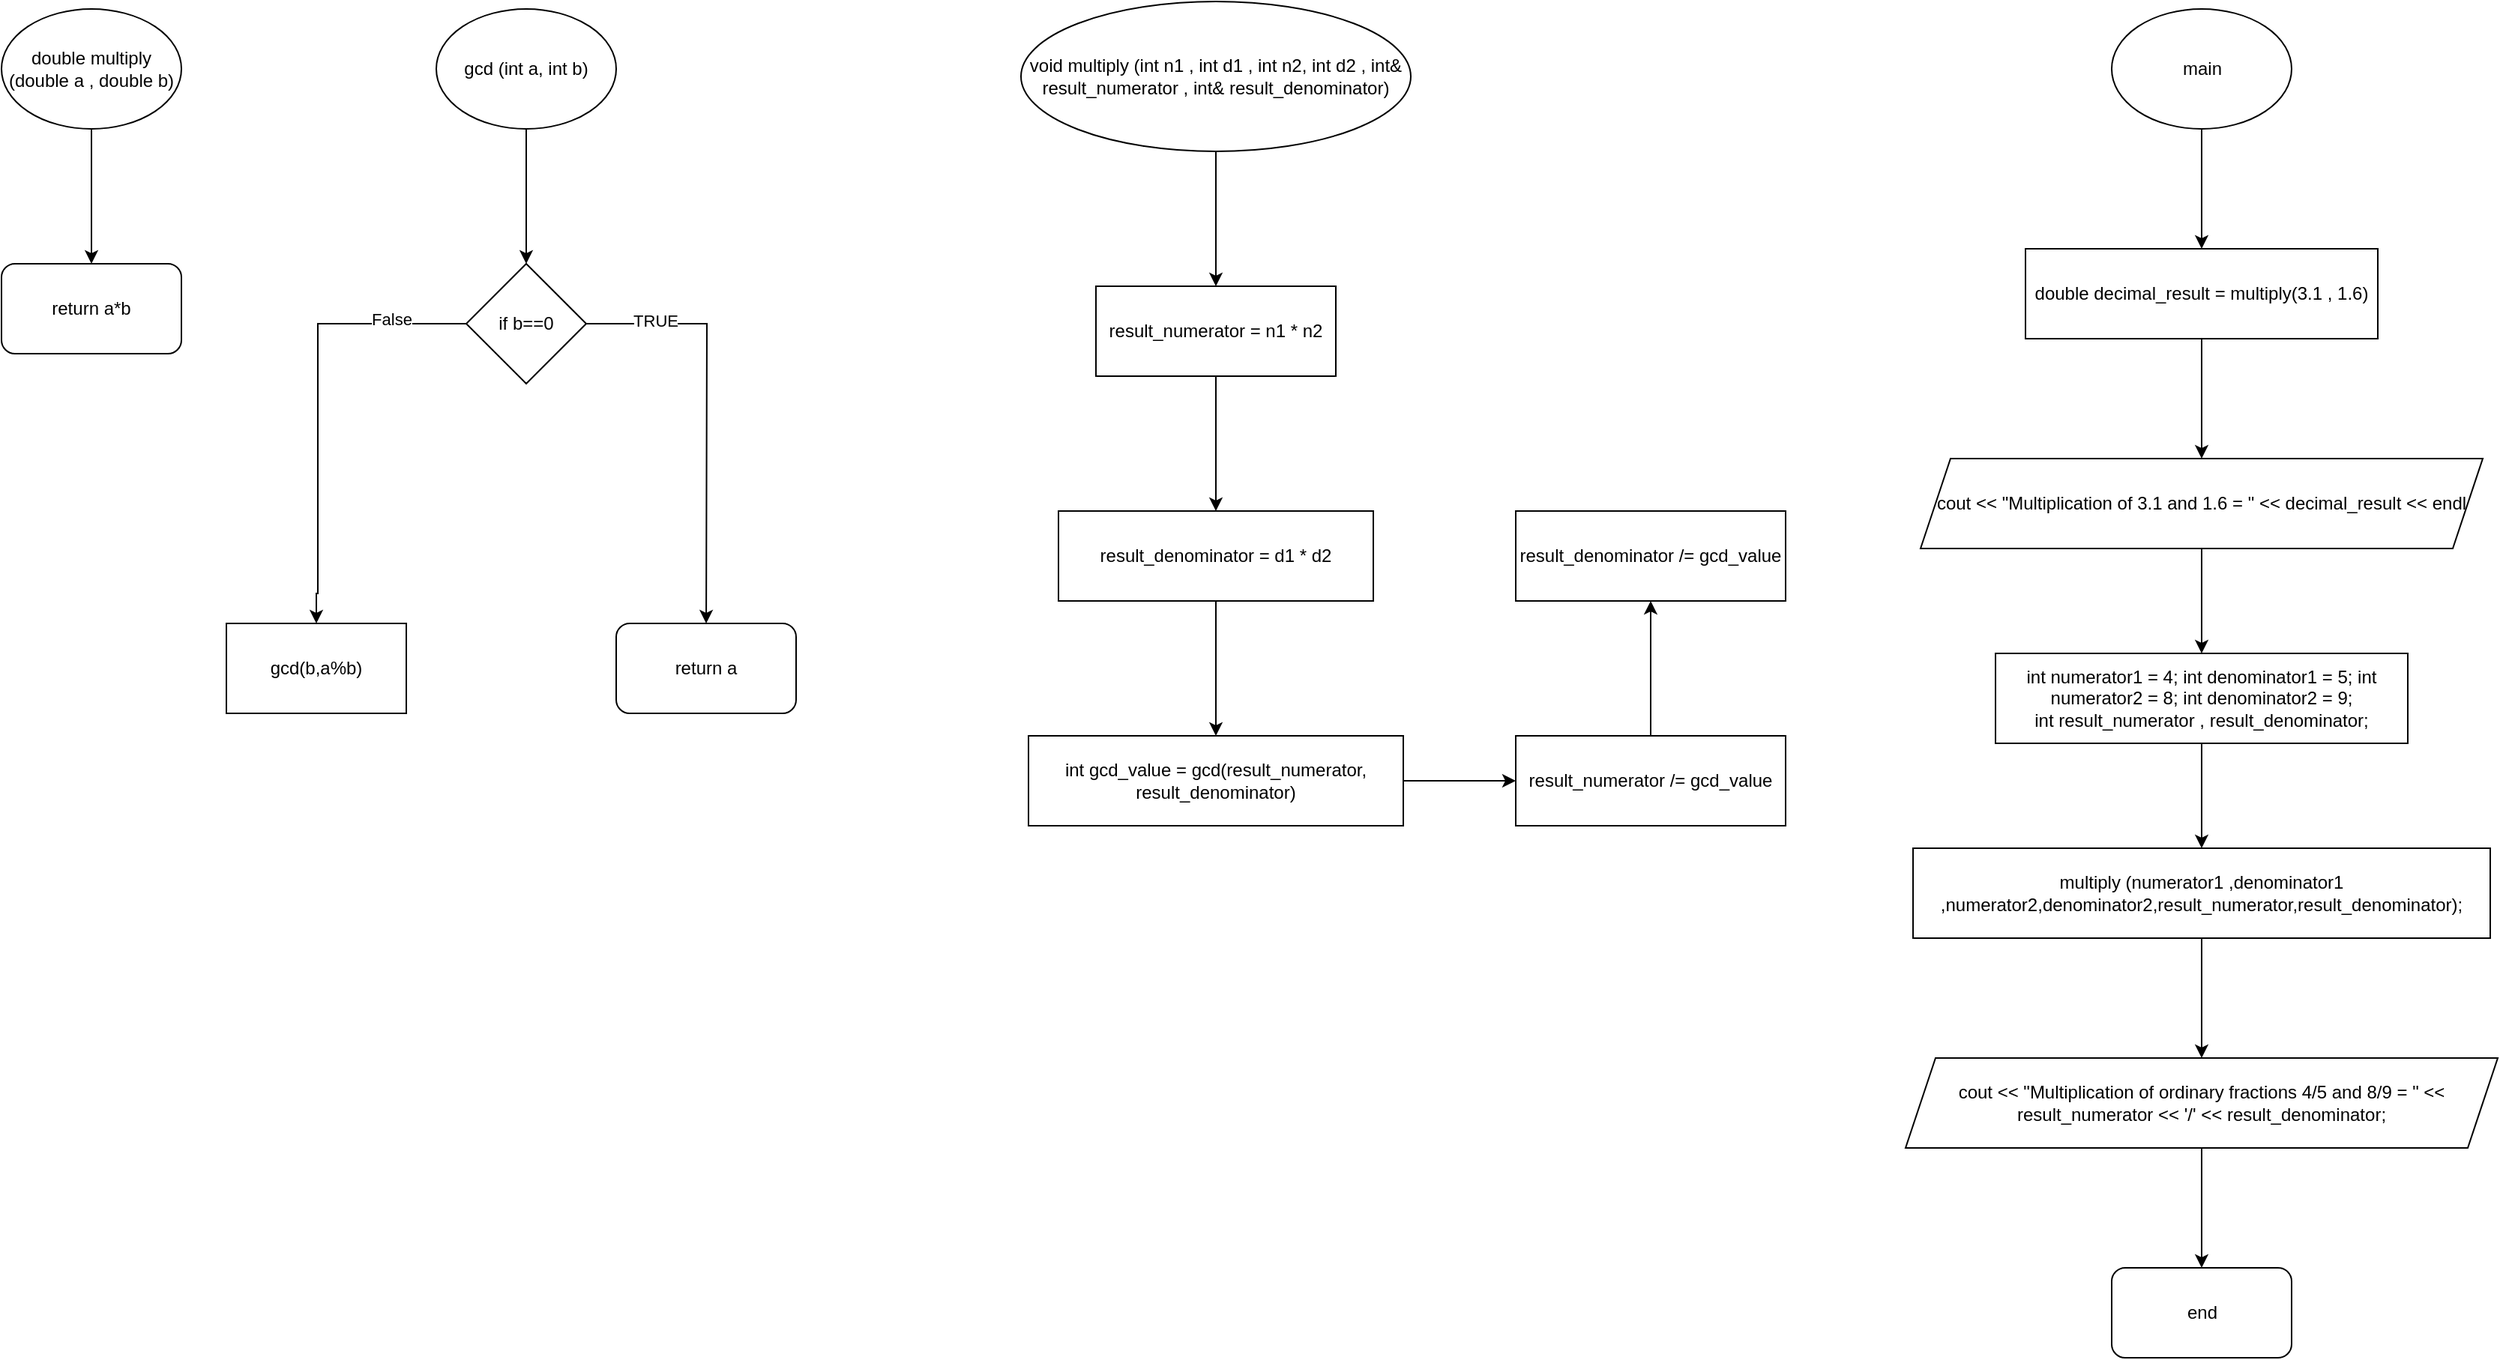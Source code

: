 <mxfile version="24.8.4">
  <diagram name="Page-1" id="IHSV11Rk23BS-DPQNN1B">
    <mxGraphModel dx="3218" dy="1103" grid="1" gridSize="10" guides="1" tooltips="1" connect="1" arrows="1" fold="1" page="1" pageScale="1" pageWidth="827" pageHeight="1169" math="0" shadow="0">
      <root>
        <mxCell id="0" />
        <mxCell id="1" parent="0" />
        <mxCell id="GWX-FYTEPPiivjzsEy0B-2" value="" style="edgeStyle=orthogonalEdgeStyle;rounded=0;orthogonalLoop=1;jettySize=auto;html=1;" edge="1" parent="1" source="oMLP5HLlSJtKgkyE1bVI-1" target="GWX-FYTEPPiivjzsEy0B-1">
          <mxGeometry relative="1" as="geometry" />
        </mxCell>
        <mxCell id="oMLP5HLlSJtKgkyE1bVI-1" value="double multiply (double a , double b)" style="ellipse;whiteSpace=wrap;html=1;" parent="1" vertex="1">
          <mxGeometry x="-50" y="30" width="120" height="80" as="geometry" />
        </mxCell>
        <mxCell id="GWX-FYTEPPiivjzsEy0B-1" value="return a*b" style="rounded=1;whiteSpace=wrap;html=1;" vertex="1" parent="1">
          <mxGeometry x="-50" y="200" width="120" height="60" as="geometry" />
        </mxCell>
        <mxCell id="GWX-FYTEPPiivjzsEy0B-3" value="" style="edgeStyle=orthogonalEdgeStyle;rounded=0;orthogonalLoop=1;jettySize=auto;html=1;" edge="1" parent="1" source="GWX-FYTEPPiivjzsEy0B-4">
          <mxGeometry relative="1" as="geometry">
            <mxPoint x="300" y="200" as="targetPoint" />
          </mxGeometry>
        </mxCell>
        <mxCell id="GWX-FYTEPPiivjzsEy0B-4" value="gcd&amp;nbsp;(int a, int b)" style="ellipse;whiteSpace=wrap;html=1;" vertex="1" parent="1">
          <mxGeometry x="240" y="30" width="120" height="80" as="geometry" />
        </mxCell>
        <mxCell id="GWX-FYTEPPiivjzsEy0B-5" value="" style="edgeStyle=orthogonalEdgeStyle;rounded=0;orthogonalLoop=1;jettySize=auto;html=1;" edge="1" parent="1" source="GWX-FYTEPPiivjzsEy0B-9">
          <mxGeometry relative="1" as="geometry">
            <mxPoint x="420.029" y="440" as="targetPoint" />
          </mxGeometry>
        </mxCell>
        <mxCell id="GWX-FYTEPPiivjzsEy0B-6" value="TRUE" style="edgeLabel;html=1;align=center;verticalAlign=middle;resizable=0;points=[];" vertex="1" connectable="0" parent="GWX-FYTEPPiivjzsEy0B-5">
          <mxGeometry x="-0.677" y="2" relative="1" as="geometry">
            <mxPoint as="offset" />
          </mxGeometry>
        </mxCell>
        <mxCell id="GWX-FYTEPPiivjzsEy0B-7" value="" style="edgeStyle=orthogonalEdgeStyle;rounded=0;orthogonalLoop=1;jettySize=auto;html=1;entryX=0.5;entryY=0;entryDx=0;entryDy=0;" edge="1" parent="1" source="GWX-FYTEPPiivjzsEy0B-9" target="GWX-FYTEPPiivjzsEy0B-11">
          <mxGeometry relative="1" as="geometry">
            <mxPoint x="160" y="420" as="targetPoint" />
            <Array as="points">
              <mxPoint x="161" y="240" />
              <mxPoint x="161" y="420" />
              <mxPoint x="160" y="420" />
            </Array>
          </mxGeometry>
        </mxCell>
        <mxCell id="GWX-FYTEPPiivjzsEy0B-8" value="False" style="edgeLabel;html=1;align=center;verticalAlign=middle;resizable=0;points=[];" vertex="1" connectable="0" parent="GWX-FYTEPPiivjzsEy0B-7">
          <mxGeometry x="-0.665" y="-3" relative="1" as="geometry">
            <mxPoint as="offset" />
          </mxGeometry>
        </mxCell>
        <mxCell id="GWX-FYTEPPiivjzsEy0B-9" value="if b==0" style="rhombus;whiteSpace=wrap;html=1;" vertex="1" parent="1">
          <mxGeometry x="260" y="200" width="80" height="80" as="geometry" />
        </mxCell>
        <mxCell id="GWX-FYTEPPiivjzsEy0B-10" value="return a" style="rounded=1;whiteSpace=wrap;html=1;" vertex="1" parent="1">
          <mxGeometry x="360" y="440" width="120" height="60" as="geometry" />
        </mxCell>
        <mxCell id="GWX-FYTEPPiivjzsEy0B-11" value="gcd(b,a%b)" style="rounded=0;whiteSpace=wrap;html=1;" vertex="1" parent="1">
          <mxGeometry x="100" y="440" width="120" height="60" as="geometry" />
        </mxCell>
        <mxCell id="GWX-FYTEPPiivjzsEy0B-14" value="" style="edgeStyle=orthogonalEdgeStyle;rounded=0;orthogonalLoop=1;jettySize=auto;html=1;" edge="1" parent="1" source="GWX-FYTEPPiivjzsEy0B-12" target="GWX-FYTEPPiivjzsEy0B-13">
          <mxGeometry relative="1" as="geometry" />
        </mxCell>
        <mxCell id="GWX-FYTEPPiivjzsEy0B-12" value="void multiply (int n1 , int d1 , int n2, int d2 , int&amp;amp; result_numerator , int&amp;amp; result_denominator)" style="ellipse;whiteSpace=wrap;html=1;" vertex="1" parent="1">
          <mxGeometry x="630" y="25" width="260" height="100" as="geometry" />
        </mxCell>
        <mxCell id="GWX-FYTEPPiivjzsEy0B-16" value="" style="edgeStyle=orthogonalEdgeStyle;rounded=0;orthogonalLoop=1;jettySize=auto;html=1;" edge="1" parent="1" source="GWX-FYTEPPiivjzsEy0B-13" target="GWX-FYTEPPiivjzsEy0B-15">
          <mxGeometry relative="1" as="geometry" />
        </mxCell>
        <mxCell id="GWX-FYTEPPiivjzsEy0B-13" value="result_numerator = n1 * n2" style="whiteSpace=wrap;html=1;" vertex="1" parent="1">
          <mxGeometry x="680" y="215" width="160" height="60" as="geometry" />
        </mxCell>
        <mxCell id="GWX-FYTEPPiivjzsEy0B-18" value="" style="edgeStyle=orthogonalEdgeStyle;rounded=0;orthogonalLoop=1;jettySize=auto;html=1;" edge="1" parent="1" source="GWX-FYTEPPiivjzsEy0B-15" target="GWX-FYTEPPiivjzsEy0B-17">
          <mxGeometry relative="1" as="geometry" />
        </mxCell>
        <mxCell id="GWX-FYTEPPiivjzsEy0B-15" value="result_denominator = d1 * d2" style="whiteSpace=wrap;html=1;" vertex="1" parent="1">
          <mxGeometry x="655" y="365" width="210" height="60" as="geometry" />
        </mxCell>
        <mxCell id="GWX-FYTEPPiivjzsEy0B-20" value="" style="edgeStyle=orthogonalEdgeStyle;rounded=0;orthogonalLoop=1;jettySize=auto;html=1;" edge="1" parent="1" source="GWX-FYTEPPiivjzsEy0B-17" target="GWX-FYTEPPiivjzsEy0B-19">
          <mxGeometry relative="1" as="geometry" />
        </mxCell>
        <mxCell id="GWX-FYTEPPiivjzsEy0B-17" value="int gcd_value = gcd(result_numerator, result_denominator)" style="whiteSpace=wrap;html=1;" vertex="1" parent="1">
          <mxGeometry x="635" y="515" width="250" height="60" as="geometry" />
        </mxCell>
        <mxCell id="GWX-FYTEPPiivjzsEy0B-22" value="" style="edgeStyle=orthogonalEdgeStyle;rounded=0;orthogonalLoop=1;jettySize=auto;html=1;" edge="1" parent="1" source="GWX-FYTEPPiivjzsEy0B-19" target="GWX-FYTEPPiivjzsEy0B-21">
          <mxGeometry relative="1" as="geometry" />
        </mxCell>
        <mxCell id="GWX-FYTEPPiivjzsEy0B-19" value="result_numerator /= gcd_value" style="whiteSpace=wrap;html=1;" vertex="1" parent="1">
          <mxGeometry x="960" y="515" width="180" height="60" as="geometry" />
        </mxCell>
        <mxCell id="GWX-FYTEPPiivjzsEy0B-21" value="result_denominator /= gcd_value" style="whiteSpace=wrap;html=1;" vertex="1" parent="1">
          <mxGeometry x="960" y="365" width="180" height="60" as="geometry" />
        </mxCell>
        <mxCell id="GWX-FYTEPPiivjzsEy0B-25" value="" style="edgeStyle=orthogonalEdgeStyle;rounded=0;orthogonalLoop=1;jettySize=auto;html=1;" edge="1" parent="1" source="GWX-FYTEPPiivjzsEy0B-23" target="GWX-FYTEPPiivjzsEy0B-24">
          <mxGeometry relative="1" as="geometry" />
        </mxCell>
        <mxCell id="GWX-FYTEPPiivjzsEy0B-23" value="main" style="ellipse;whiteSpace=wrap;html=1;" vertex="1" parent="1">
          <mxGeometry x="1357.5" y="30" width="120" height="80" as="geometry" />
        </mxCell>
        <mxCell id="GWX-FYTEPPiivjzsEy0B-27" value="" style="edgeStyle=orthogonalEdgeStyle;rounded=0;orthogonalLoop=1;jettySize=auto;html=1;" edge="1" parent="1" source="GWX-FYTEPPiivjzsEy0B-24" target="GWX-FYTEPPiivjzsEy0B-26">
          <mxGeometry relative="1" as="geometry" />
        </mxCell>
        <mxCell id="GWX-FYTEPPiivjzsEy0B-24" value="double decimal_result = multiply(3.1 , 1.6)" style="whiteSpace=wrap;html=1;" vertex="1" parent="1">
          <mxGeometry x="1300" y="190" width="235" height="60" as="geometry" />
        </mxCell>
        <mxCell id="GWX-FYTEPPiivjzsEy0B-29" value="" style="edgeStyle=orthogonalEdgeStyle;rounded=0;orthogonalLoop=1;jettySize=auto;html=1;" edge="1" parent="1" source="GWX-FYTEPPiivjzsEy0B-26" target="GWX-FYTEPPiivjzsEy0B-28">
          <mxGeometry relative="1" as="geometry" />
        </mxCell>
        <mxCell id="GWX-FYTEPPiivjzsEy0B-26" value="cout &amp;lt;&amp;lt; &quot;Multiplication of 3.1 and 1.6 = &quot; &amp;lt;&amp;lt; decimal_result &amp;lt;&amp;lt; endl" style="shape=parallelogram;perimeter=parallelogramPerimeter;whiteSpace=wrap;html=1;fixedSize=1;" vertex="1" parent="1">
          <mxGeometry x="1230" y="330" width="375" height="60" as="geometry" />
        </mxCell>
        <mxCell id="GWX-FYTEPPiivjzsEy0B-31" value="" style="edgeStyle=orthogonalEdgeStyle;rounded=0;orthogonalLoop=1;jettySize=auto;html=1;" edge="1" parent="1" source="GWX-FYTEPPiivjzsEy0B-28" target="GWX-FYTEPPiivjzsEy0B-30">
          <mxGeometry relative="1" as="geometry" />
        </mxCell>
        <mxCell id="GWX-FYTEPPiivjzsEy0B-28" value="int numerator1 = 4; int denominator1 = 5; int numerator2 = 8; int denominator2 = 9;&lt;div&gt;int result_numerator , result_denominator;&lt;/div&gt;" style="whiteSpace=wrap;html=1;" vertex="1" parent="1">
          <mxGeometry x="1280" y="460" width="275" height="60" as="geometry" />
        </mxCell>
        <mxCell id="GWX-FYTEPPiivjzsEy0B-33" value="" style="edgeStyle=orthogonalEdgeStyle;rounded=0;orthogonalLoop=1;jettySize=auto;html=1;" edge="1" parent="1" source="GWX-FYTEPPiivjzsEy0B-30" target="GWX-FYTEPPiivjzsEy0B-32">
          <mxGeometry relative="1" as="geometry" />
        </mxCell>
        <mxCell id="GWX-FYTEPPiivjzsEy0B-30" value="multiply (numerator1 ,denominator1 ,numerator2,denominator2,result_numerator,result_denominator);" style="whiteSpace=wrap;html=1;" vertex="1" parent="1">
          <mxGeometry x="1225" y="590" width="385" height="60" as="geometry" />
        </mxCell>
        <mxCell id="GWX-FYTEPPiivjzsEy0B-35" value="" style="edgeStyle=orthogonalEdgeStyle;rounded=0;orthogonalLoop=1;jettySize=auto;html=1;" edge="1" parent="1" source="GWX-FYTEPPiivjzsEy0B-32" target="GWX-FYTEPPiivjzsEy0B-34">
          <mxGeometry relative="1" as="geometry" />
        </mxCell>
        <mxCell id="GWX-FYTEPPiivjzsEy0B-32" value="cout &amp;lt;&amp;lt; &quot;Multiplication of ordinary fractions 4/5 and 8/9 = &quot; &amp;lt;&amp;lt; result_numerator &amp;lt;&amp;lt; &#39;/&#39; &amp;lt;&amp;lt; result_denominator;" style="shape=parallelogram;perimeter=parallelogramPerimeter;whiteSpace=wrap;html=1;fixedSize=1;" vertex="1" parent="1">
          <mxGeometry x="1220" y="730" width="395" height="60" as="geometry" />
        </mxCell>
        <mxCell id="GWX-FYTEPPiivjzsEy0B-34" value="end" style="rounded=1;whiteSpace=wrap;html=1;" vertex="1" parent="1">
          <mxGeometry x="1357.5" y="870" width="120" height="60" as="geometry" />
        </mxCell>
      </root>
    </mxGraphModel>
  </diagram>
</mxfile>
